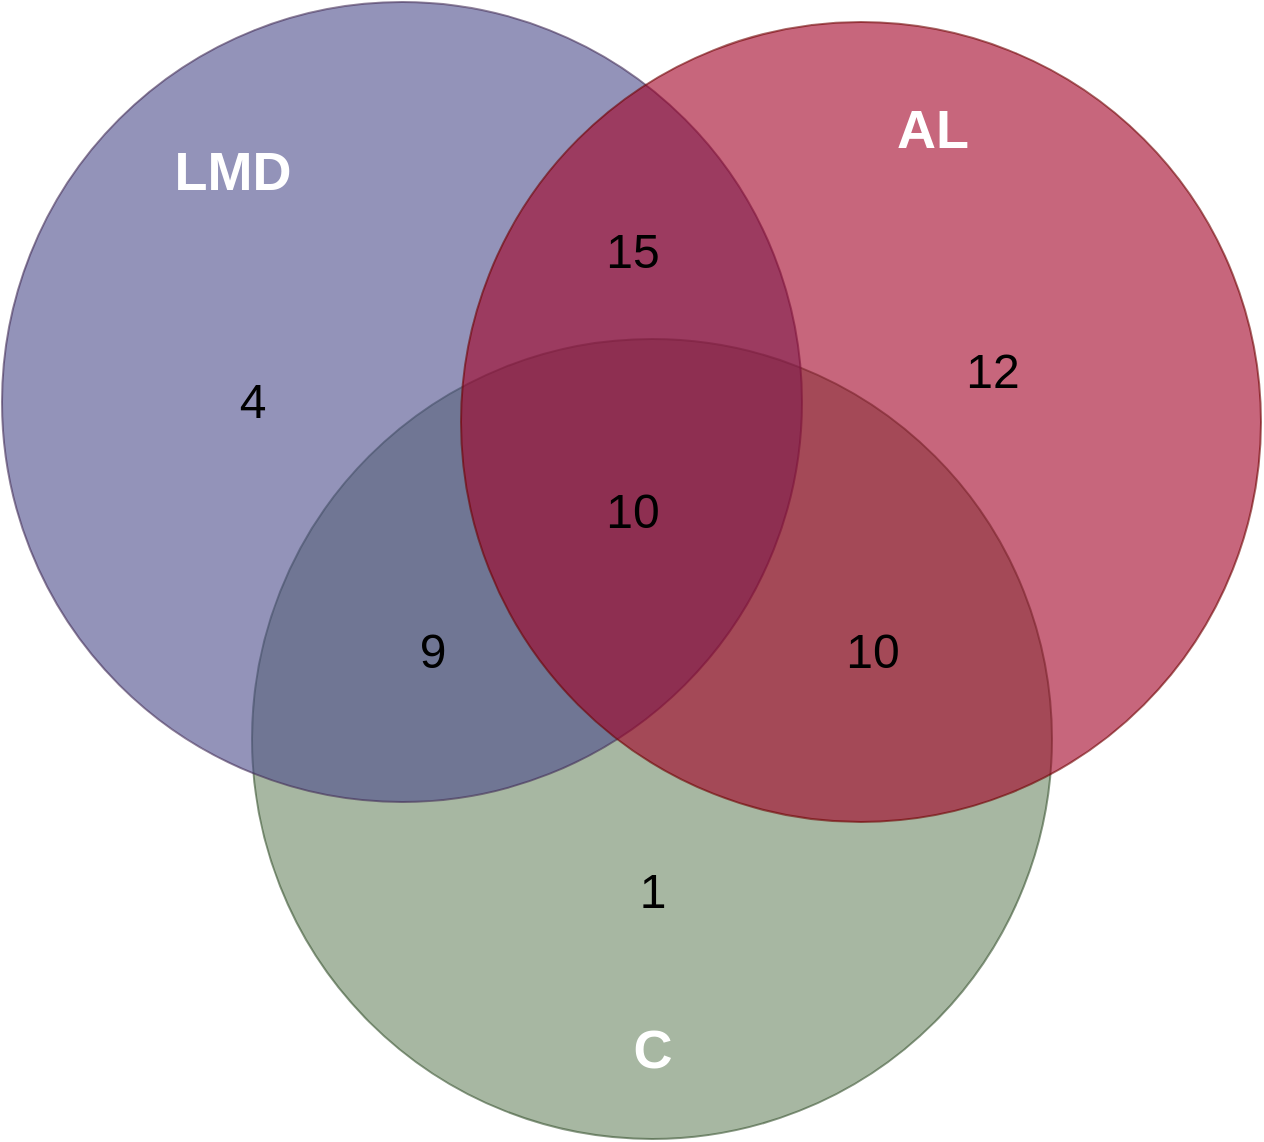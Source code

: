 <mxfile version="21.7.1" type="device">
  <diagram id="3228e29e-7158-1315-38df-8450db1d8a1d" name="Page-1">
    <mxGraphModel dx="1750" dy="968" grid="1" gridSize="10" guides="1" tooltips="1" connect="1" arrows="1" fold="1" page="1" pageScale="1" pageWidth="650" pageHeight="600" background="none" math="0" shadow="0">
      <root>
        <mxCell id="0" />
        <mxCell id="1" parent="0" />
        <mxCell id="21531" value="" style="ellipse;fillColor=#6d8764;opacity=60;strokeColor=#3A5431;html=1;fontColor=#ffffff;" parent="1" vertex="1">
          <mxGeometry x="135" y="184.5" width="400" height="400" as="geometry" />
        </mxCell>
        <mxCell id="21532" value="" style="ellipse;fillColor=#4C4C8A;opacity=60;strokeColor=#432D57;html=1;fontColor=#ffffff;" parent="1" vertex="1">
          <mxGeometry x="10" y="16" width="400" height="400" as="geometry" />
        </mxCell>
        <mxCell id="21533" value="" style="ellipse;fillColor=#a20025;opacity=60;strokeColor=#6F0000;html=1;fontColor=#ffffff;" parent="1" vertex="1">
          <mxGeometry x="239.5" y="26" width="400" height="400" as="geometry" />
        </mxCell>
        <mxCell id="21534" value="&lt;b&gt;&lt;font style=&quot;font-size: 27px;&quot;&gt;LMD&lt;/font&gt;&lt;/b&gt;" style="text;fontSize=24;align=center;verticalAlign=middle;html=1;fontColor=#FFFFFF;" parent="1" vertex="1">
          <mxGeometry x="30" y="66" width="190" height="70" as="geometry" />
        </mxCell>
        <mxCell id="21536" value="1" style="text;fontSize=24;align=center;verticalAlign=middle;html=1;fontColor=#000000;strokeWidth=1;" parent="1" vertex="1">
          <mxGeometry x="240" y="426" width="190" height="70" as="geometry" />
        </mxCell>
        <mxCell id="nRSviscbLS-JOwCY95lP-21540" value="&lt;span style=&quot;font-size: 27px;&quot;&gt;&lt;b&gt;AL&lt;/b&gt;&lt;/span&gt;" style="text;fontSize=24;align=center;verticalAlign=middle;html=1;fontColor=#FFFFFF;strokeWidth=1;" vertex="1" parent="1">
          <mxGeometry x="380" y="44.5" width="190" height="70" as="geometry" />
        </mxCell>
        <mxCell id="nRSviscbLS-JOwCY95lP-21541" value="&lt;b&gt;&lt;font style=&quot;font-size: 27px;&quot;&gt;C&lt;/font&gt;&lt;/b&gt;" style="text;fontSize=24;align=center;verticalAlign=middle;html=1;fontColor=#FFFFFF;strokeWidth=1;" vertex="1" parent="1">
          <mxGeometry x="240" y="504.5" width="190" height="70" as="geometry" />
        </mxCell>
        <mxCell id="nRSviscbLS-JOwCY95lP-21547" value="10" style="text;fontSize=24;align=center;verticalAlign=middle;html=1;fontColor=#000000;strokeWidth=1;" vertex="1" parent="1">
          <mxGeometry x="350" y="306" width="190" height="70" as="geometry" />
        </mxCell>
        <mxCell id="nRSviscbLS-JOwCY95lP-21548" value="10" style="text;fontSize=24;align=center;verticalAlign=middle;html=1;fontColor=#000000;strokeWidth=1;" vertex="1" parent="1">
          <mxGeometry x="230" y="236" width="190" height="70" as="geometry" />
        </mxCell>
        <mxCell id="nRSviscbLS-JOwCY95lP-21549" value="9" style="text;fontSize=24;align=center;verticalAlign=middle;html=1;fontColor=#000000;strokeWidth=1;" vertex="1" parent="1">
          <mxGeometry x="130" y="306" width="190" height="70" as="geometry" />
        </mxCell>
        <mxCell id="nRSviscbLS-JOwCY95lP-21550" value="12" style="text;fontSize=24;align=center;verticalAlign=middle;html=1;fontColor=#000000;strokeWidth=1;" vertex="1" parent="1">
          <mxGeometry x="410" y="166" width="190" height="70" as="geometry" />
        </mxCell>
        <mxCell id="nRSviscbLS-JOwCY95lP-21551" value="15" style="text;fontSize=24;align=center;verticalAlign=middle;html=1;fontColor=#000000;strokeWidth=1;" vertex="1" parent="1">
          <mxGeometry x="230" y="106" width="190" height="70" as="geometry" />
        </mxCell>
        <mxCell id="nRSviscbLS-JOwCY95lP-21552" value="4" style="text;fontSize=24;align=center;verticalAlign=middle;html=1;fontColor=#000000;strokeWidth=1;" vertex="1" parent="1">
          <mxGeometry x="40" y="181" width="190" height="70" as="geometry" />
        </mxCell>
      </root>
    </mxGraphModel>
  </diagram>
</mxfile>
